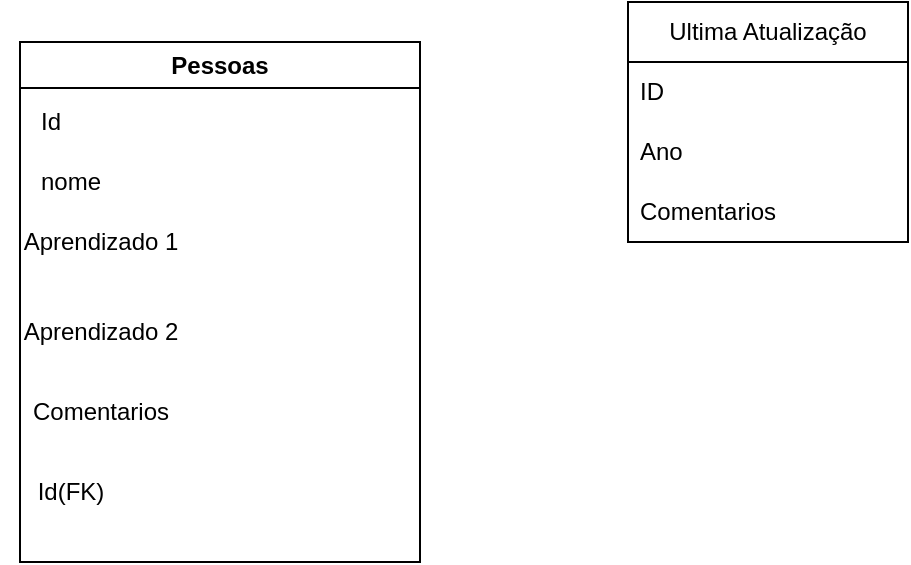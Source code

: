 <mxfile version="21.1.5" type="github">
  <diagram name="Página-1" id="6lGUKLYxFo1L4uV6y-KQ">
    <mxGraphModel dx="737" dy="335" grid="1" gridSize="10" guides="1" tooltips="1" connect="1" arrows="1" fold="1" page="1" pageScale="1" pageWidth="827" pageHeight="1169" math="0" shadow="0">
      <root>
        <mxCell id="0" />
        <mxCell id="1" parent="0" />
        <mxCell id="v2OLQlQxfJWZ1HXHNo3m-1" value="Pessoas" style="swimlane;whiteSpace=wrap;html=1;" vertex="1" parent="1">
          <mxGeometry x="40" y="40" width="200" height="260" as="geometry" />
        </mxCell>
        <mxCell id="v2OLQlQxfJWZ1HXHNo3m-2" value="Id" style="text;html=1;align=center;verticalAlign=middle;resizable=0;points=[];autosize=1;strokeColor=none;fillColor=none;" vertex="1" parent="v2OLQlQxfJWZ1HXHNo3m-1">
          <mxGeometry y="25" width="30" height="30" as="geometry" />
        </mxCell>
        <mxCell id="v2OLQlQxfJWZ1HXHNo3m-3" value="nome" style="text;html=1;align=center;verticalAlign=middle;resizable=0;points=[];autosize=1;strokeColor=none;fillColor=none;" vertex="1" parent="v2OLQlQxfJWZ1HXHNo3m-1">
          <mxGeometry y="55" width="50" height="30" as="geometry" />
        </mxCell>
        <mxCell id="v2OLQlQxfJWZ1HXHNo3m-4" value="Aprendizado 1" style="text;html=1;align=center;verticalAlign=middle;resizable=0;points=[];autosize=1;strokeColor=none;fillColor=none;" vertex="1" parent="v2OLQlQxfJWZ1HXHNo3m-1">
          <mxGeometry x="-10" y="85" width="100" height="30" as="geometry" />
        </mxCell>
        <mxCell id="v2OLQlQxfJWZ1HXHNo3m-5" value="Aprendizado 2" style="text;html=1;align=center;verticalAlign=middle;resizable=0;points=[];autosize=1;strokeColor=none;fillColor=none;" vertex="1" parent="v2OLQlQxfJWZ1HXHNo3m-1">
          <mxGeometry x="-10" y="130" width="100" height="30" as="geometry" />
        </mxCell>
        <mxCell id="v2OLQlQxfJWZ1HXHNo3m-18" value="Comentarios" style="text;html=1;align=center;verticalAlign=middle;resizable=0;points=[];autosize=1;strokeColor=none;fillColor=none;" vertex="1" parent="v2OLQlQxfJWZ1HXHNo3m-1">
          <mxGeometry x="-5" y="170" width="90" height="30" as="geometry" />
        </mxCell>
        <mxCell id="v2OLQlQxfJWZ1HXHNo3m-19" value="Id(FK)" style="text;html=1;align=center;verticalAlign=middle;resizable=0;points=[];autosize=1;strokeColor=none;fillColor=none;" vertex="1" parent="v2OLQlQxfJWZ1HXHNo3m-1">
          <mxGeometry x="-5" y="210" width="60" height="30" as="geometry" />
        </mxCell>
        <mxCell id="v2OLQlQxfJWZ1HXHNo3m-7" value="Ultima Atualização" style="swimlane;fontStyle=0;childLayout=stackLayout;horizontal=1;startSize=30;horizontalStack=0;resizeParent=1;resizeParentMax=0;resizeLast=0;collapsible=1;marginBottom=0;whiteSpace=wrap;html=1;" vertex="1" parent="1">
          <mxGeometry x="344" y="20" width="140" height="120" as="geometry" />
        </mxCell>
        <mxCell id="v2OLQlQxfJWZ1HXHNo3m-8" value="ID" style="text;strokeColor=none;fillColor=none;align=left;verticalAlign=middle;spacingLeft=4;spacingRight=4;overflow=hidden;points=[[0,0.5],[1,0.5]];portConstraint=eastwest;rotatable=0;whiteSpace=wrap;html=1;" vertex="1" parent="v2OLQlQxfJWZ1HXHNo3m-7">
          <mxGeometry y="30" width="140" height="30" as="geometry" />
        </mxCell>
        <mxCell id="v2OLQlQxfJWZ1HXHNo3m-9" value="Ano" style="text;strokeColor=none;fillColor=none;align=left;verticalAlign=middle;spacingLeft=4;spacingRight=4;overflow=hidden;points=[[0,0.5],[1,0.5]];portConstraint=eastwest;rotatable=0;whiteSpace=wrap;html=1;" vertex="1" parent="v2OLQlQxfJWZ1HXHNo3m-7">
          <mxGeometry y="60" width="140" height="30" as="geometry" />
        </mxCell>
        <mxCell id="v2OLQlQxfJWZ1HXHNo3m-10" value="Comentarios" style="text;strokeColor=none;fillColor=none;align=left;verticalAlign=middle;spacingLeft=4;spacingRight=4;overflow=hidden;points=[[0,0.5],[1,0.5]];portConstraint=eastwest;rotatable=0;whiteSpace=wrap;html=1;" vertex="1" parent="v2OLQlQxfJWZ1HXHNo3m-7">
          <mxGeometry y="90" width="140" height="30" as="geometry" />
        </mxCell>
      </root>
    </mxGraphModel>
  </diagram>
</mxfile>
